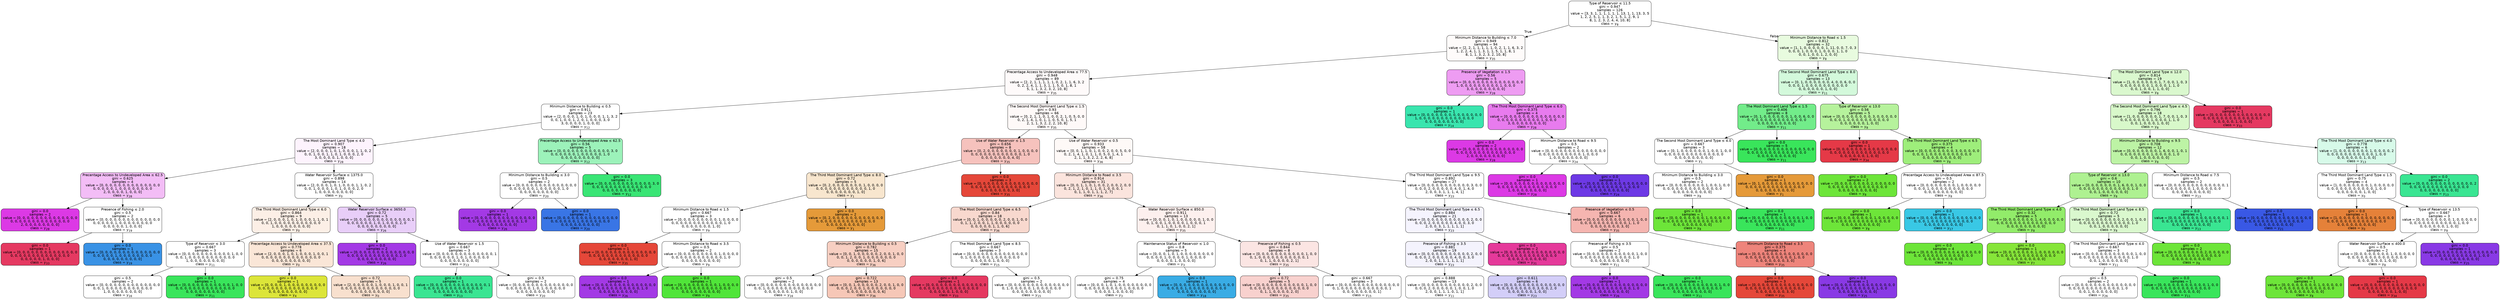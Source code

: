 digraph Tree {
node [shape=box, style="filled, rounded", color="black", fontname=helvetica] ;
edge [fontname=helvetica] ;
0 [label=<Type of Reservoir &le; 11.5<br/>gini = 0.947<br/>samples = 126<br/>value = [3, 3, 1, 1, 1, 1, 1, 1, 13, 1, 1, 13, 3, 5<br/>1, 2, 2, 5, 1, 1, 3, 2, 1, 5, 1, 2, 9, 1<br/>8, 1, 2, 3, 2, 4, 4, 10, 8]<br/>class = y<SUB>8</SUB>>, fillcolor="#ffffff"] ;
1 [label=<Minimum Distance to Building &le; 7.0<br/>gini = 0.949<br/>samples = 94<br/>value = [2, 2, 1, 1, 1, 1, 1, 0, 2, 1, 1, 6, 3, 2<br/>1, 2, 2, 4, 1, 1, 3, 1, 1, 5, 1, 1, 8, 1<br/>8, 1, 1, 3, 2, 3, 2, 10, 8]<br/>class = y<SUB>35</SUB>>, fillcolor="#fefbfa"] ;
0 -> 1 [labeldistance=2.5, labelangle=45, headlabel="True"] ;
2 [label=<Precentage Access to Undeveloped Area &le; 77.5<br/>gini = 0.948<br/>samples = 89<br/>value = [2, 2, 1, 1, 1, 1, 1, 0, 2, 1, 1, 6, 3, 2<br/>0, 2, 2, 4, 1, 1, 3, 1, 1, 5, 0, 1, 8, 1<br/>5, 1, 1, 3, 2, 3, 2, 10, 8]<br/>class = y<SUB>35</SUB>>, fillcolor="#fefafa"] ;
1 -> 2 ;
3 [label=<Minimum Distance to Building &le; 0.5<br/>gini = 0.911<br/>samples = 23<br/>value = [2, 0, 0, 0, 1, 0, 1, 0, 0, 0, 1, 1, 3, 2<br/>0, 0, 1, 0, 0, 1, 2, 0, 1, 0, 0, 0, 3, 0<br/>3, 0, 0, 0, 0, 1, 0, 0, 0]<br/>class = y<SUB>12</SUB>>, fillcolor="#ffffff"] ;
2 -> 3 ;
4 [label=<The Most Dominant Land Type &le; 4.0<br/>gini = 0.907<br/>samples = 18<br/>value = [2, 0, 0, 0, 1, 0, 1, 0, 0, 0, 1, 1, 0, 2<br/>0, 0, 1, 0, 0, 1, 1, 0, 1, 0, 0, 0, 2, 0<br/>3, 0, 0, 0, 0, 1, 0, 0, 0]<br/>class = y<SUB>28</SUB>>, fillcolor="#fdf3fd"] ;
3 -> 4 ;
5 [label=<Precentage Access to Undeveloped Area &le; 62.5<br/>gini = 0.625<br/>samples = 4<br/>value = [0, 0, 0, 0, 0, 0, 0, 0, 0, 0, 0, 0, 0, 0<br/>0, 0, 0, 0, 0, 1, 0, 0, 0, 0, 0, 0, 0, 0<br/>2, 0, 0, 0, 0, 1, 0, 0, 0]<br/>class = y<SUB>28</SUB>>, fillcolor="#f3bdf6"] ;
4 -> 5 ;
6 [label=<gini = 0.0<br/>samples = 2<br/>value = [0, 0, 0, 0, 0, 0, 0, 0, 0, 0, 0, 0, 0, 0<br/>0, 0, 0, 0, 0, 0, 0, 0, 0, 0, 0, 0, 0, 0<br/>2, 0, 0, 0, 0, 0, 0, 0, 0]<br/>class = y<SUB>28</SUB>>, fillcolor="#dc39e5"] ;
5 -> 6 ;
7 [label=<Presence of Fishing &le; 2.0<br/>gini = 0.5<br/>samples = 2<br/>value = [0, 0, 0, 0, 0, 0, 0, 0, 0, 0, 0, 0, 0, 0<br/>0, 0, 0, 0, 0, 1, 0, 0, 0, 0, 0, 0, 0, 0<br/>0, 0, 0, 0, 0, 1, 0, 0, 0]<br/>class = y<SUB>19</SUB>>, fillcolor="#ffffff"] ;
5 -> 7 ;
8 [label=<gini = 0.0<br/>samples = 1<br/>value = [0, 0, 0, 0, 0, 0, 0, 0, 0, 0, 0, 0, 0, 0<br/>0, 0, 0, 0, 0, 0, 0, 0, 0, 0, 0, 0, 0, 0<br/>0, 0, 0, 0, 0, 1, 0, 0, 0]<br/>class = y<SUB>33</SUB>>, fillcolor="#e53961"] ;
7 -> 8 ;
9 [label=<gini = 0.0<br/>samples = 1<br/>value = [0, 0, 0, 0, 0, 0, 0, 0, 0, 0, 0, 0, 0, 0<br/>0, 0, 0, 0, 0, 1, 0, 0, 0, 0, 0, 0, 0, 0<br/>0, 0, 0, 0, 0, 0, 0, 0, 0]<br/>class = y<SUB>19</SUB>>, fillcolor="#3992e5"] ;
7 -> 9 ;
10 [label=<Water Reservoir Surface &le; 1375.0<br/>gini = 0.898<br/>samples = 14<br/>value = [2, 0, 0, 0, 1, 0, 1, 0, 0, 0, 1, 1, 0, 2<br/>0, 0, 1, 0, 0, 0, 1, 0, 1, 0, 0, 0, 2, 0<br/>1, 0, 0, 0, 0, 0, 0, 0, 0]<br/>class = y<SUB>0</SUB>>, fillcolor="#ffffff"] ;
4 -> 10 ;
11 [label=<The Third Most Dominant Land Type &le; 6.0<br/>gini = 0.864<br/>samples = 9<br/>value = [2, 0, 0, 0, 1, 0, 1, 0, 0, 0, 1, 1, 0, 1<br/>0, 0, 1, 0, 0, 0, 0, 0, 0, 0, 0, 0, 0, 0<br/>1, 0, 0, 0, 0, 0, 0, 0, 0]<br/>class = y<SUB>0</SUB>>, fillcolor="#fcefe6"] ;
10 -> 11 ;
12 [label=<Type of Reservoir &le; 3.0<br/>gini = 0.667<br/>samples = 3<br/>value = [0, 0, 0, 0, 0, 0, 0, 0, 0, 0, 0, 1, 0, 0<br/>0, 0, 1, 0, 0, 0, 0, 0, 0, 0, 0, 0, 0, 0<br/>1, 0, 0, 0, 0, 0, 0, 0, 0]<br/>class = y<SUB>11</SUB>>, fillcolor="#ffffff"] ;
11 -> 12 ;
13 [label=<gini = 0.5<br/>samples = 2<br/>value = [0, 0, 0, 0, 0, 0, 0, 0, 0, 0, 0, 0, 0, 0<br/>0, 0, 1, 0, 0, 0, 0, 0, 0, 0, 0, 0, 0, 0<br/>1, 0, 0, 0, 0, 0, 0, 0, 0]<br/>class = y<SUB>16</SUB>>, fillcolor="#ffffff"] ;
12 -> 13 ;
14 [label=<gini = 0.0<br/>samples = 1<br/>value = [0, 0, 0, 0, 0, 0, 0, 0, 0, 0, 0, 1, 0, 0<br/>0, 0, 0, 0, 0, 0, 0, 0, 0, 0, 0, 0, 0, 0<br/>0, 0, 0, 0, 0, 0, 0, 0, 0]<br/>class = y<SUB>11</SUB>>, fillcolor="#39e55b"] ;
12 -> 14 ;
15 [label=<Precentage Access to Undeveloped Area &le; 37.5<br/>gini = 0.778<br/>samples = 6<br/>value = [2, 0, 0, 0, 1, 0, 1, 0, 0, 0, 1, 0, 0, 1<br/>0, 0, 0, 0, 0, 0, 0, 0, 0, 0, 0, 0, 0, 0<br/>0, 0, 0, 0, 0, 0, 0, 0, 0]<br/>class = y<SUB>0</SUB>>, fillcolor="#fae6d7"] ;
11 -> 15 ;
16 [label=<gini = 0.0<br/>samples = 1<br/>value = [0, 0, 0, 0, 1, 0, 0, 0, 0, 0, 0, 0, 0, 0<br/>0, 0, 0, 0, 0, 0, 0, 0, 0, 0, 0, 0, 0, 0<br/>0, 0, 0, 0, 0, 0, 0, 0, 0]<br/>class = y<SUB>4</SUB>>, fillcolor="#dce539"] ;
15 -> 16 ;
17 [label=<gini = 0.72<br/>samples = 5<br/>value = [2, 0, 0, 0, 0, 0, 1, 0, 0, 0, 1, 0, 0, 1<br/>0, 0, 0, 0, 0, 0, 0, 0, 0, 0, 0, 0, 0, 0<br/>0, 0, 0, 0, 0, 0, 0, 0, 0]<br/>class = y<SUB>0</SUB>>, fillcolor="#f8e0ce"] ;
15 -> 17 ;
18 [label=<Water Reservoir Surface &le; 3650.0<br/>gini = 0.72<br/>samples = 5<br/>value = [0, 0, 0, 0, 0, 0, 0, 0, 0, 0, 0, 0, 0, 1<br/>0, 0, 0, 0, 0, 0, 1, 0, 1, 0, 0, 0, 2, 0<br/>0, 0, 0, 0, 0, 0, 0, 0, 0]<br/>class = y<SUB>26</SUB>>, fillcolor="#e8cef8"] ;
10 -> 18 ;
19 [label=<gini = 0.0<br/>samples = 2<br/>value = [0, 0, 0, 0, 0, 0, 0, 0, 0, 0, 0, 0, 0, 0<br/>0, 0, 0, 0, 0, 0, 0, 0, 0, 0, 0, 0, 2, 0<br/>0, 0, 0, 0, 0, 0, 0, 0, 0]<br/>class = y<SUB>26</SUB>>, fillcolor="#a339e5"] ;
18 -> 19 ;
20 [label=<Use of Water Reservoir &le; 1.5<br/>gini = 0.667<br/>samples = 3<br/>value = [0, 0, 0, 0, 0, 0, 0, 0, 0, 0, 0, 0, 0, 1<br/>0, 0, 0, 0, 0, 0, 1, 0, 1, 0, 0, 0, 0, 0<br/>0, 0, 0, 0, 0, 0, 0, 0, 0]<br/>class = y<SUB>13</SUB>>, fillcolor="#ffffff"] ;
18 -> 20 ;
21 [label=<gini = 0.0<br/>samples = 1<br/>value = [0, 0, 0, 0, 0, 0, 0, 0, 0, 0, 0, 0, 0, 1<br/>0, 0, 0, 0, 0, 0, 0, 0, 0, 0, 0, 0, 0, 0<br/>0, 0, 0, 0, 0, 0, 0, 0, 0]<br/>class = y<SUB>13</SUB>>, fillcolor="#39e592"] ;
20 -> 21 ;
22 [label=<gini = 0.5<br/>samples = 2<br/>value = [0, 0, 0, 0, 0, 0, 0, 0, 0, 0, 0, 0, 0, 0<br/>0, 0, 0, 0, 0, 0, 1, 0, 1, 0, 0, 0, 0, 0<br/>0, 0, 0, 0, 0, 0, 0, 0, 0]<br/>class = y<SUB>20</SUB>>, fillcolor="#ffffff"] ;
20 -> 22 ;
23 [label=<Precentage Access to Undeveloped Area &le; 62.5<br/>gini = 0.56<br/>samples = 5<br/>value = [0, 0, 0, 0, 0, 0, 0, 0, 0, 0, 0, 0, 3, 0<br/>0, 0, 0, 0, 0, 0, 1, 0, 0, 0, 0, 0, 1, 0<br/>0, 0, 0, 0, 0, 0, 0, 0, 0]<br/>class = y<SUB>12</SUB>>, fillcolor="#9cf2ba"] ;
3 -> 23 ;
24 [label=<Minimum Distance to Building &le; 3.0<br/>gini = 0.5<br/>samples = 2<br/>value = [0, 0, 0, 0, 0, 0, 0, 0, 0, 0, 0, 0, 0, 0<br/>0, 0, 0, 0, 0, 0, 1, 0, 0, 0, 0, 0, 1, 0<br/>0, 0, 0, 0, 0, 0, 0, 0, 0]<br/>class = y<SUB>20</SUB>>, fillcolor="#ffffff"] ;
23 -> 24 ;
25 [label=<gini = 0.0<br/>samples = 1<br/>value = [0, 0, 0, 0, 0, 0, 0, 0, 0, 0, 0, 0, 0, 0<br/>0, 0, 0, 0, 0, 0, 0, 0, 0, 0, 0, 0, 1, 0<br/>0, 0, 0, 0, 0, 0, 0, 0, 0]<br/>class = y<SUB>26</SUB>>, fillcolor="#a339e5"] ;
24 -> 25 ;
26 [label=<gini = 0.0<br/>samples = 1<br/>value = [0, 0, 0, 0, 0, 0, 0, 0, 0, 0, 0, 0, 0, 0<br/>0, 0, 0, 0, 0, 0, 1, 0, 0, 0, 0, 0, 0, 0<br/>0, 0, 0, 0, 0, 0, 0, 0, 0]<br/>class = y<SUB>20</SUB>>, fillcolor="#3975e5"] ;
24 -> 26 ;
27 [label=<gini = 0.0<br/>samples = 3<br/>value = [0, 0, 0, 0, 0, 0, 0, 0, 0, 0, 0, 0, 3, 0<br/>0, 0, 0, 0, 0, 0, 0, 0, 0, 0, 0, 0, 0, 0<br/>0, 0, 0, 0, 0, 0, 0, 0, 0]<br/>class = y<SUB>12</SUB>>, fillcolor="#39e575"] ;
23 -> 27 ;
28 [label=<The Second Most Dominant Land Type &le; 1.5<br/>gini = 0.93<br/>samples = 66<br/>value = [0, 2, 1, 1, 0, 1, 0, 0, 2, 1, 0, 5, 0, 0<br/>0, 2, 1, 4, 1, 0, 1, 1, 0, 5, 0, 1, 5, 1<br/>2, 1, 1, 3, 2, 2, 2, 10, 8]<br/>class = y<SUB>35</SUB>>, fillcolor="#fef9f8"] ;
2 -> 28 ;
29 [label=<Use of Water Reservoir &le; 1.5<br/>gini = 0.656<br/>samples = 8<br/>value = [0, 2, 0, 0, 0, 0, 0, 0, 0, 1, 0, 0, 0, 0<br/>0, 0, 0, 0, 0, 0, 0, 0, 0, 0, 0, 0, 1, 0<br/>0, 0, 0, 0, 0, 0, 0, 4, 0]<br/>class = y<SUB>35</SUB>>, fillcolor="#f6c2bd"] ;
28 -> 29 ;
30 [label=<The Third Most Dominant Land Type &le; 8.0<br/>gini = 0.72<br/>samples = 5<br/>value = [0, 2, 0, 0, 0, 0, 0, 0, 0, 1, 0, 0, 0, 0<br/>0, 0, 0, 0, 0, 0, 0, 0, 0, 0, 0, 0, 1, 0<br/>0, 0, 0, 0, 0, 0, 0, 1, 0]<br/>class = y<SUB>1</SUB>>, fillcolor="#f8e6ce"] ;
29 -> 30 ;
31 [label=<Minimum Distance to Road &le; 1.5<br/>gini = 0.667<br/>samples = 3<br/>value = [0, 0, 0, 0, 0, 0, 0, 0, 0, 1, 0, 0, 0, 0<br/>0, 0, 0, 0, 0, 0, 0, 0, 0, 0, 0, 0, 1, 0<br/>0, 0, 0, 0, 0, 0, 0, 1, 0]<br/>class = y<SUB>9</SUB>>, fillcolor="#ffffff"] ;
30 -> 31 ;
32 [label=<gini = 0.0<br/>samples = 1<br/>value = [0, 0, 0, 0, 0, 0, 0, 0, 0, 0, 0, 0, 0, 0<br/>0, 0, 0, 0, 0, 0, 0, 0, 0, 0, 0, 0, 0, 0<br/>0, 0, 0, 0, 0, 0, 0, 1, 0]<br/>class = y<SUB>35</SUB>>, fillcolor="#e54739"] ;
31 -> 32 ;
33 [label=<Minimum Distance to Road &le; 3.5<br/>gini = 0.5<br/>samples = 2<br/>value = [0, 0, 0, 0, 0, 0, 0, 0, 0, 1, 0, 0, 0, 0<br/>0, 0, 0, 0, 0, 0, 0, 0, 0, 0, 0, 0, 1, 0<br/>0, 0, 0, 0, 0, 0, 0, 0, 0]<br/>class = y<SUB>9</SUB>>, fillcolor="#ffffff"] ;
31 -> 33 ;
34 [label=<gini = 0.0<br/>samples = 1<br/>value = [0, 0, 0, 0, 0, 0, 0, 0, 0, 0, 0, 0, 0, 0<br/>0, 0, 0, 0, 0, 0, 0, 0, 0, 0, 0, 0, 1, 0<br/>0, 0, 0, 0, 0, 0, 0, 0, 0]<br/>class = y<SUB>26</SUB>>, fillcolor="#a339e5"] ;
33 -> 34 ;
35 [label=<gini = 0.0<br/>samples = 1<br/>value = [0, 0, 0, 0, 0, 0, 0, 0, 0, 1, 0, 0, 0, 0<br/>0, 0, 0, 0, 0, 0, 0, 0, 0, 0, 0, 0, 0, 0<br/>0, 0, 0, 0, 0, 0, 0, 0, 0]<br/>class = y<SUB>9</SUB>>, fillcolor="#50e539"] ;
33 -> 35 ;
36 [label=<gini = 0.0<br/>samples = 2<br/>value = [0, 2, 0, 0, 0, 0, 0, 0, 0, 0, 0, 0, 0, 0<br/>0, 0, 0, 0, 0, 0, 0, 0, 0, 0, 0, 0, 0, 0<br/>0, 0, 0, 0, 0, 0, 0, 0, 0]<br/>class = y<SUB>1</SUB>>, fillcolor="#e59a39"] ;
30 -> 36 ;
37 [label=<gini = 0.0<br/>samples = 3<br/>value = [0, 0, 0, 0, 0, 0, 0, 0, 0, 0, 0, 0, 0, 0<br/>0, 0, 0, 0, 0, 0, 0, 0, 0, 0, 0, 0, 0, 0<br/>0, 0, 0, 0, 0, 0, 0, 3, 0]<br/>class = y<SUB>35</SUB>>, fillcolor="#e54739"] ;
29 -> 37 ;
38 [label=<Use of Water Reservoir &le; 0.5<br/>gini = 0.933<br/>samples = 58<br/>value = [0, 0, 1, 1, 0, 1, 0, 0, 2, 0, 0, 5, 0, 0<br/>0, 2, 1, 4, 1, 0, 1, 1, 0, 5, 0, 1, 4, 1<br/>2, 1, 1, 3, 2, 2, 2, 6, 8]<br/>class = y<SUB>36</SUB>>, fillcolor="#fef9f7"] ;
28 -> 38 ;
39 [label=<Minimum Distance to Road &le; 3.5<br/>gini = 0.914<br/>samples = 31<br/>value = [0, 0, 1, 1, 0, 1, 0, 0, 2, 0, 0, 2, 0, 0<br/>0, 2, 1, 2, 1, 0, 1, 1, 0, 1, 0, 0, 0, 1<br/>0, 1, 1, 0, 1, 1, 1, 2, 7]<br/>class = y<SUB>36</SUB>>, fillcolor="#fbe4dd"] ;
38 -> 39 ;
40 [label=<The Most Dominant Land Type &le; 6.5<br/>gini = 0.84<br/>samples = 18<br/>value = [0, 0, 1, 0, 0, 0, 0, 0, 2, 0, 0, 1, 0, 0<br/>0, 1, 1, 2, 0, 0, 1, 1, 0, 0, 0, 0, 0, 0<br/>0, 0, 0, 0, 0, 1, 1, 0, 6]<br/>class = y<SUB>36</SUB>>, fillcolor="#f8d8ce"] ;
39 -> 40 ;
41 [label=<Minimum Distance to Building &le; 0.5<br/>gini = 0.782<br/>samples = 15<br/>value = [0, 0, 1, 0, 0, 0, 0, 0, 2, 0, 0, 1, 0, 0<br/>0, 0, 1, 2, 0, 0, 1, 0, 0, 0, 0, 0, 0, 0<br/>0, 0, 0, 0, 0, 0, 1, 0, 6]<br/>class = y<SUB>36</SUB>>, fillcolor="#f7cfc2"] ;
40 -> 41 ;
42 [label=<gini = 0.5<br/>samples = 2<br/>value = [0, 0, 0, 0, 0, 0, 0, 0, 0, 0, 0, 0, 0, 0<br/>0, 0, 1, 0, 0, 0, 0, 0, 0, 0, 0, 0, 0, 0<br/>0, 0, 0, 0, 0, 0, 1, 0, 0]<br/>class = y<SUB>16</SUB>>, fillcolor="#ffffff"] ;
41 -> 42 ;
43 [label=<gini = 0.722<br/>samples = 13<br/>value = [0, 0, 1, 0, 0, 0, 0, 0, 2, 0, 0, 1, 0, 0<br/>0, 0, 0, 2, 0, 0, 1, 0, 0, 0, 0, 0, 0, 0<br/>0, 0, 0, 0, 0, 0, 0, 0, 6]<br/>class = y<SUB>36</SUB>>, fillcolor="#f6c7b7"] ;
41 -> 43 ;
44 [label=<The Most Dominant Land Type &le; 8.5<br/>gini = 0.667<br/>samples = 3<br/>value = [0, 0, 0, 0, 0, 0, 0, 0, 0, 0, 0, 0, 0, 0<br/>0, 1, 0, 0, 0, 0, 0, 1, 0, 0, 0, 0, 0, 0<br/>0, 0, 0, 0, 0, 1, 0, 0, 0]<br/>class = y<SUB>15</SUB>>, fillcolor="#ffffff"] ;
40 -> 44 ;
45 [label=<gini = 0.0<br/>samples = 1<br/>value = [0, 0, 0, 0, 0, 0, 0, 0, 0, 0, 0, 0, 0, 0<br/>0, 0, 0, 0, 0, 0, 0, 0, 0, 0, 0, 0, 0, 0<br/>0, 0, 0, 0, 0, 1, 0, 0, 0]<br/>class = y<SUB>33</SUB>>, fillcolor="#e53961"] ;
44 -> 45 ;
46 [label=<gini = 0.5<br/>samples = 2<br/>value = [0, 0, 0, 0, 0, 0, 0, 0, 0, 0, 0, 0, 0, 0<br/>0, 1, 0, 0, 0, 0, 0, 1, 0, 0, 0, 0, 0, 0<br/>0, 0, 0, 0, 0, 0, 0, 0, 0]<br/>class = y<SUB>15</SUB>>, fillcolor="#ffffff"] ;
44 -> 46 ;
47 [label=<Water Reservoir Surface &le; 850.0<br/>gini = 0.911<br/>samples = 13<br/>value = [0, 0, 0, 1, 0, 1, 0, 0, 0, 0, 0, 1, 0, 0<br/>0, 1, 0, 0, 1, 0, 0, 0, 0, 1, 0, 0, 0, 1<br/>0, 1, 1, 0, 1, 0, 0, 2, 1]<br/>class = y<SUB>35</SUB>>, fillcolor="#fdf0ee"] ;
39 -> 47 ;
48 [label=<Maintenance Status of Reservoir &le; 1.0<br/>gini = 0.8<br/>samples = 5<br/>value = [0, 0, 0, 1, 0, 1, 0, 0, 0, 0, 0, 0, 0, 0<br/>0, 0, 0, 0, 1, 0, 0, 0, 0, 1, 0, 0, 0, 0<br/>0, 0, 0, 0, 1, 0, 0, 0, 0]<br/>class = y<SUB>3</SUB>>, fillcolor="#ffffff"] ;
47 -> 48 ;
49 [label=<gini = 0.75<br/>samples = 4<br/>value = [0, 0, 0, 1, 0, 1, 0, 0, 0, 0, 0, 0, 0, 0<br/>0, 0, 0, 0, 0, 0, 0, 0, 0, 1, 0, 0, 0, 0<br/>0, 0, 0, 0, 1, 0, 0, 0, 0]<br/>class = y<SUB>3</SUB>>, fillcolor="#ffffff"] ;
48 -> 49 ;
50 [label=<gini = 0.0<br/>samples = 1<br/>value = [0, 0, 0, 0, 0, 0, 0, 0, 0, 0, 0, 0, 0, 0<br/>0, 0, 0, 0, 1, 0, 0, 0, 0, 0, 0, 0, 0, 0<br/>0, 0, 0, 0, 0, 0, 0, 0, 0]<br/>class = y<SUB>18</SUB>>, fillcolor="#39ace5"] ;
48 -> 50 ;
51 [label=<Presence of Fishing &le; 0.5<br/>gini = 0.844<br/>samples = 8<br/>value = [0, 0, 0, 0, 0, 0, 0, 0, 0, 0, 0, 1, 0, 0<br/>0, 1, 0, 0, 0, 0, 0, 0, 0, 0, 0, 0, 0, 1<br/>0, 1, 1, 0, 0, 0, 0, 2, 1]<br/>class = y<SUB>35</SUB>>, fillcolor="#fbe5e3"] ;
47 -> 51 ;
52 [label=<gini = 0.72<br/>samples = 5<br/>value = [0, 0, 0, 0, 0, 0, 0, 0, 0, 0, 0, 1, 0, 0<br/>0, 0, 0, 0, 0, 0, 0, 0, 0, 0, 0, 0, 0, 0<br/>0, 1, 1, 0, 0, 0, 0, 2, 0]<br/>class = y<SUB>35</SUB>>, fillcolor="#f8d1ce"] ;
51 -> 52 ;
53 [label=<gini = 0.667<br/>samples = 3<br/>value = [0, 0, 0, 0, 0, 0, 0, 0, 0, 0, 0, 0, 0, 0<br/>0, 1, 0, 0, 0, 0, 0, 0, 0, 0, 0, 0, 0, 1<br/>0, 0, 0, 0, 0, 0, 0, 0, 1]<br/>class = y<SUB>15</SUB>>, fillcolor="#ffffff"] ;
51 -> 53 ;
54 [label=<The Third Most Dominant Land Type &le; 9.5<br/>gini = 0.892<br/>samples = 27<br/>value = [0, 0, 0, 0, 0, 0, 0, 0, 0, 0, 0, 3, 0, 0<br/>0, 0, 0, 2, 0, 0, 0, 0, 0, 4, 0, 1, 4, 0<br/>2, 0, 0, 3, 1, 1, 1, 4, 1]<br/>class = y<SUB>23</SUB>>, fillcolor="#ffffff"] ;
38 -> 54 ;
55 [label=<The Third Most Dominant Land Type &le; 6.5<br/>gini = 0.884<br/>samples = 21<br/>value = [0, 0, 0, 0, 0, 0, 0, 0, 0, 0, 0, 2, 0, 0<br/>0, 0, 0, 2, 0, 0, 0, 0, 0, 4, 0, 0, 3, 0<br/>2, 0, 0, 3, 1, 1, 1, 1, 1]<br/>class = y<SUB>23</SUB>>, fillcolor="#f5f4fe"] ;
54 -> 55 ;
56 [label=<Presence of Fishing &le; 3.5<br/>gini = 0.881<br/>samples = 19<br/>value = [0, 0, 0, 0, 0, 0, 0, 0, 0, 0, 0, 2, 0, 0<br/>0, 0, 0, 2, 0, 0, 0, 0, 0, 4, 0, 0, 3, 0<br/>2, 0, 0, 1, 1, 1, 1, 1, 1]<br/>class = y<SUB>23</SUB>>, fillcolor="#f4f3fd"] ;
55 -> 56 ;
57 [label=<gini = 0.888<br/>samples = 13<br/>value = [0, 0, 0, 0, 0, 0, 0, 0, 0, 0, 0, 2, 0, 0<br/>0, 0, 0, 2, 0, 0, 0, 0, 0, 1, 0, 0, 1, 0<br/>2, 0, 0, 1, 1, 1, 0, 1, 1]<br/>class = y<SUB>11</SUB>>, fillcolor="#ffffff"] ;
56 -> 57 ;
58 [label=<gini = 0.611<br/>samples = 6<br/>value = [0, 0, 0, 0, 0, 0, 0, 0, 0, 0, 0, 0, 0, 0<br/>0, 0, 0, 0, 0, 0, 0, 0, 0, 3, 0, 0, 2, 0<br/>0, 0, 0, 0, 0, 0, 1, 0, 0]<br/>class = y<SUB>23</SUB>>, fillcolor="#d3cef8"] ;
56 -> 58 ;
59 [label=<gini = 0.0<br/>samples = 2<br/>value = [0, 0, 0, 0, 0, 0, 0, 0, 0, 0, 0, 0, 0, 0<br/>0, 0, 0, 0, 0, 0, 0, 0, 0, 0, 0, 0, 0, 0<br/>0, 0, 0, 2, 0, 0, 0, 0, 0]<br/>class = y<SUB>31</SUB>>, fillcolor="#e5399a"] ;
55 -> 59 ;
60 [label=<Presence of Vegetation &le; 0.5<br/>gini = 0.667<br/>samples = 6<br/>value = [0, 0, 0, 0, 0, 0, 0, 0, 0, 0, 0, 1, 0, 0<br/>0, 0, 0, 0, 0, 0, 0, 0, 0, 0, 0, 1, 1, 0<br/>0, 0, 0, 0, 0, 0, 0, 3, 0]<br/>class = y<SUB>35</SUB>>, fillcolor="#f5b5b0"] ;
54 -> 60 ;
61 [label=<Presence of Fishing &le; 3.5<br/>gini = 0.5<br/>samples = 2<br/>value = [0, 0, 0, 0, 0, 0, 0, 0, 0, 0, 0, 1, 0, 0<br/>0, 0, 0, 0, 0, 0, 0, 0, 0, 0, 0, 0, 1, 0<br/>0, 0, 0, 0, 0, 0, 0, 0, 0]<br/>class = y<SUB>11</SUB>>, fillcolor="#ffffff"] ;
60 -> 61 ;
62 [label=<gini = 0.0<br/>samples = 1<br/>value = [0, 0, 0, 0, 0, 0, 0, 0, 0, 0, 0, 0, 0, 0<br/>0, 0, 0, 0, 0, 0, 0, 0, 0, 0, 0, 0, 1, 0<br/>0, 0, 0, 0, 0, 0, 0, 0, 0]<br/>class = y<SUB>26</SUB>>, fillcolor="#a339e5"] ;
61 -> 62 ;
63 [label=<gini = 0.0<br/>samples = 1<br/>value = [0, 0, 0, 0, 0, 0, 0, 0, 0, 0, 0, 1, 0, 0<br/>0, 0, 0, 0, 0, 0, 0, 0, 0, 0, 0, 0, 0, 0<br/>0, 0, 0, 0, 0, 0, 0, 0, 0]<br/>class = y<SUB>11</SUB>>, fillcolor="#39e55b"] ;
61 -> 63 ;
64 [label=<Minimum Distance to Road &le; 3.5<br/>gini = 0.375<br/>samples = 4<br/>value = [0, 0, 0, 0, 0, 0, 0, 0, 0, 0, 0, 0, 0, 0<br/>0, 0, 0, 0, 0, 0, 0, 0, 0, 0, 0, 1, 0, 0<br/>0, 0, 0, 0, 0, 0, 0, 3, 0]<br/>class = y<SUB>35</SUB>>, fillcolor="#ee847b"] ;
60 -> 64 ;
65 [label=<gini = 0.0<br/>samples = 3<br/>value = [0, 0, 0, 0, 0, 0, 0, 0, 0, 0, 0, 0, 0, 0<br/>0, 0, 0, 0, 0, 0, 0, 0, 0, 0, 0, 0, 0, 0<br/>0, 0, 0, 0, 0, 0, 0, 3, 0]<br/>class = y<SUB>35</SUB>>, fillcolor="#e54739"] ;
64 -> 65 ;
66 [label=<gini = 0.0<br/>samples = 1<br/>value = [0, 0, 0, 0, 0, 0, 0, 0, 0, 0, 0, 0, 0, 0<br/>0, 0, 0, 0, 0, 0, 0, 0, 0, 0, 0, 1, 0, 0<br/>0, 0, 0, 0, 0, 0, 0, 0, 0]<br/>class = y<SUB>25</SUB>>, fillcolor="#8939e5"] ;
64 -> 66 ;
67 [label=<Presence of Vegetation &le; 1.5<br/>gini = 0.56<br/>samples = 5<br/>value = [0, 0, 0, 0, 0, 0, 0, 0, 0, 0, 0, 0, 0, 0<br/>1, 0, 0, 0, 0, 0, 0, 0, 0, 0, 1, 0, 0, 0<br/>3, 0, 0, 0, 0, 0, 0, 0, 0]<br/>class = y<SUB>28</SUB>>, fillcolor="#ee9cf2"] ;
1 -> 67 ;
68 [label=<gini = 0.0<br/>samples = 1<br/>value = [0, 0, 0, 0, 0, 0, 0, 0, 0, 0, 0, 0, 0, 0<br/>1, 0, 0, 0, 0, 0, 0, 0, 0, 0, 0, 0, 0, 0<br/>0, 0, 0, 0, 0, 0, 0, 0, 0]<br/>class = y<SUB>14</SUB>>, fillcolor="#39e5ae"] ;
67 -> 68 ;
69 [label=<The Third Most Dominant Land Type &le; 6.0<br/>gini = 0.375<br/>samples = 4<br/>value = [0, 0, 0, 0, 0, 0, 0, 0, 0, 0, 0, 0, 0, 0<br/>0, 0, 0, 0, 0, 0, 0, 0, 0, 0, 1, 0, 0, 0<br/>3, 0, 0, 0, 0, 0, 0, 0, 0]<br/>class = y<SUB>28</SUB>>, fillcolor="#e87bee"] ;
67 -> 69 ;
70 [label=<gini = 0.0<br/>samples = 2<br/>value = [0, 0, 0, 0, 0, 0, 0, 0, 0, 0, 0, 0, 0, 0<br/>0, 0, 0, 0, 0, 0, 0, 0, 0, 0, 0, 0, 0, 0<br/>2, 0, 0, 0, 0, 0, 0, 0, 0]<br/>class = y<SUB>28</SUB>>, fillcolor="#dc39e5"] ;
69 -> 70 ;
71 [label=<Minimum Distance to Road &le; 9.5<br/>gini = 0.5<br/>samples = 2<br/>value = [0, 0, 0, 0, 0, 0, 0, 0, 0, 0, 0, 0, 0, 0<br/>0, 0, 0, 0, 0, 0, 0, 0, 0, 0, 1, 0, 0, 0<br/>1, 0, 0, 0, 0, 0, 0, 0, 0]<br/>class = y<SUB>24</SUB>>, fillcolor="#ffffff"] ;
69 -> 71 ;
72 [label=<gini = 0.0<br/>samples = 1<br/>value = [0, 0, 0, 0, 0, 0, 0, 0, 0, 0, 0, 0, 0, 0<br/>0, 0, 0, 0, 0, 0, 0, 0, 0, 0, 0, 0, 0, 0<br/>1, 0, 0, 0, 0, 0, 0, 0, 0]<br/>class = y<SUB>28</SUB>>, fillcolor="#dc39e5"] ;
71 -> 72 ;
73 [label=<gini = 0.0<br/>samples = 1<br/>value = [0, 0, 0, 0, 0, 0, 0, 0, 0, 0, 0, 0, 0, 0<br/>0, 0, 0, 0, 0, 0, 0, 0, 0, 0, 1, 0, 0, 0<br/>0, 0, 0, 0, 0, 0, 0, 0, 0]<br/>class = y<SUB>24</SUB>>, fillcolor="#6d39e5"] ;
71 -> 73 ;
74 [label=<Minimum Distance to Road &le; 1.5<br/>gini = 0.812<br/>samples = 32<br/>value = [1, 1, 0, 0, 0, 0, 0, 1, 11, 0, 0, 7, 0, 3<br/>0, 0, 0, 1, 0, 0, 0, 1, 0, 0, 0, 1, 1, 0<br/>0, 0, 1, 0, 0, 1, 2, 0, 0]<br/>class = y<SUB>8</SUB>>, fillcolor="#e8fbdf"] ;
0 -> 74 [labeldistance=2.5, labelangle=-45, headlabel="False"] ;
75 [label=<The Second Most Dominant Land Type &le; 8.0<br/>gini = 0.675<br/>samples = 13<br/>value = [0, 1, 0, 0, 0, 0, 0, 0, 4, 0, 0, 6, 0, 0<br/>0, 0, 0, 1, 0, 0, 0, 0, 0, 0, 0, 0, 0, 0<br/>0, 0, 0, 0, 0, 0, 1, 0, 0]<br/>class = y<SUB>11</SUB>>, fillcolor="#d3f9db"] ;
74 -> 75 ;
76 [label=<The Most Dominant Land Type &le; 1.5<br/>gini = 0.406<br/>samples = 8<br/>value = [0, 1, 0, 0, 0, 0, 0, 0, 1, 0, 0, 6, 0, 0<br/>0, 0, 0, 0, 0, 0, 0, 0, 0, 0, 0, 0, 0, 0<br/>0, 0, 0, 0, 0, 0, 0, 0, 0]<br/>class = y<SUB>11</SUB>>, fillcolor="#72ec8a"] ;
75 -> 76 ;
77 [label=<The Second Most Dominant Land Type &le; 4.0<br/>gini = 0.667<br/>samples = 3<br/>value = [0, 1, 0, 0, 0, 0, 0, 0, 1, 0, 0, 1, 0, 0<br/>0, 0, 0, 0, 0, 0, 0, 0, 0, 0, 0, 0, 0, 0<br/>0, 0, 0, 0, 0, 0, 0, 0, 0]<br/>class = y<SUB>1</SUB>>, fillcolor="#ffffff"] ;
76 -> 77 ;
78 [label=<Minimum Distance to Building &le; 3.0<br/>gini = 0.5<br/>samples = 2<br/>value = [0, 0, 0, 0, 0, 0, 0, 0, 1, 0, 0, 1, 0, 0<br/>0, 0, 0, 0, 0, 0, 0, 0, 0, 0, 0, 0, 0, 0<br/>0, 0, 0, 0, 0, 0, 0, 0, 0]<br/>class = y<SUB>8</SUB>>, fillcolor="#ffffff"] ;
77 -> 78 ;
79 [label=<gini = 0.0<br/>samples = 1<br/>value = [0, 0, 0, 0, 0, 0, 0, 0, 1, 0, 0, 0, 0, 0<br/>0, 0, 0, 0, 0, 0, 0, 0, 0, 0, 0, 0, 0, 0<br/>0, 0, 0, 0, 0, 0, 0, 0, 0]<br/>class = y<SUB>8</SUB>>, fillcolor="#6de539"] ;
78 -> 79 ;
80 [label=<gini = 0.0<br/>samples = 1<br/>value = [0, 0, 0, 0, 0, 0, 0, 0, 0, 0, 0, 1, 0, 0<br/>0, 0, 0, 0, 0, 0, 0, 0, 0, 0, 0, 0, 0, 0<br/>0, 0, 0, 0, 0, 0, 0, 0, 0]<br/>class = y<SUB>11</SUB>>, fillcolor="#39e55b"] ;
78 -> 80 ;
81 [label=<gini = 0.0<br/>samples = 1<br/>value = [0, 1, 0, 0, 0, 0, 0, 0, 0, 0, 0, 0, 0, 0<br/>0, 0, 0, 0, 0, 0, 0, 0, 0, 0, 0, 0, 0, 0<br/>0, 0, 0, 0, 0, 0, 0, 0, 0]<br/>class = y<SUB>1</SUB>>, fillcolor="#e59a39"] ;
77 -> 81 ;
82 [label=<gini = 0.0<br/>samples = 5<br/>value = [0, 0, 0, 0, 0, 0, 0, 0, 0, 0, 0, 5, 0, 0<br/>0, 0, 0, 0, 0, 0, 0, 0, 0, 0, 0, 0, 0, 0<br/>0, 0, 0, 0, 0, 0, 0, 0, 0]<br/>class = y<SUB>11</SUB>>, fillcolor="#39e55b"] ;
76 -> 82 ;
83 [label=<Type of Reservoir &le; 13.0<br/>gini = 0.56<br/>samples = 5<br/>value = [0, 0, 0, 0, 0, 0, 0, 0, 3, 0, 0, 0, 0, 0<br/>0, 0, 0, 1, 0, 0, 0, 0, 0, 0, 0, 0, 0, 0<br/>0, 0, 0, 0, 0, 0, 1, 0, 0]<br/>class = y<SUB>8</SUB>>, fillcolor="#b6f29c"] ;
75 -> 83 ;
84 [label=<gini = 0.0<br/>samples = 1<br/>value = [0, 0, 0, 0, 0, 0, 0, 0, 0, 0, 0, 0, 0, 0<br/>0, 0, 0, 0, 0, 0, 0, 0, 0, 0, 0, 0, 0, 0<br/>0, 0, 0, 0, 0, 0, 1, 0, 0]<br/>class = y<SUB>34</SUB>>, fillcolor="#e53947"] ;
83 -> 84 ;
85 [label=<The Third Most Dominant Land Type &le; 6.5<br/>gini = 0.375<br/>samples = 4<br/>value = [0, 0, 0, 0, 0, 0, 0, 0, 3, 0, 0, 0, 0, 0<br/>0, 0, 0, 1, 0, 0, 0, 0, 0, 0, 0, 0, 0, 0<br/>0, 0, 0, 0, 0, 0, 0, 0, 0]<br/>class = y<SUB>8</SUB>>, fillcolor="#9eee7b"] ;
83 -> 85 ;
86 [label=<gini = 0.0<br/>samples = 2<br/>value = [0, 0, 0, 0, 0, 0, 0, 0, 2, 0, 0, 0, 0, 0<br/>0, 0, 0, 0, 0, 0, 0, 0, 0, 0, 0, 0, 0, 0<br/>0, 0, 0, 0, 0, 0, 0, 0, 0]<br/>class = y<SUB>8</SUB>>, fillcolor="#6de539"] ;
85 -> 86 ;
87 [label=<Precentage Access to Undeveloped Area &le; 87.5<br/>gini = 0.5<br/>samples = 2<br/>value = [0, 0, 0, 0, 0, 0, 0, 0, 1, 0, 0, 0, 0, 0<br/>0, 0, 0, 1, 0, 0, 0, 0, 0, 0, 0, 0, 0, 0<br/>0, 0, 0, 0, 0, 0, 0, 0, 0]<br/>class = y<SUB>8</SUB>>, fillcolor="#ffffff"] ;
85 -> 87 ;
88 [label=<gini = 0.0<br/>samples = 1<br/>value = [0, 0, 0, 0, 0, 0, 0, 0, 1, 0, 0, 0, 0, 0<br/>0, 0, 0, 0, 0, 0, 0, 0, 0, 0, 0, 0, 0, 0<br/>0, 0, 0, 0, 0, 0, 0, 0, 0]<br/>class = y<SUB>8</SUB>>, fillcolor="#6de539"] ;
87 -> 88 ;
89 [label=<gini = 0.0<br/>samples = 1<br/>value = [0, 0, 0, 0, 0, 0, 0, 0, 0, 0, 0, 0, 0, 0<br/>0, 0, 0, 1, 0, 0, 0, 0, 0, 0, 0, 0, 0, 0<br/>0, 0, 0, 0, 0, 0, 0, 0, 0]<br/>class = y<SUB>17</SUB>>, fillcolor="#39c8e5"] ;
87 -> 89 ;
90 [label=<The Most Dominant Land Type &le; 12.0<br/>gini = 0.814<br/>samples = 19<br/>value = [1, 0, 0, 0, 0, 0, 0, 1, 7, 0, 0, 1, 0, 3<br/>0, 0, 0, 0, 0, 0, 0, 1, 0, 0, 0, 1, 1, 0<br/>0, 0, 1, 0, 0, 1, 1, 0, 0]<br/>class = y<SUB>8</SUB>>, fillcolor="#daf8ce"] ;
74 -> 90 ;
91 [label=<The Second Most Dominant Land Type &le; 4.5<br/>gini = 0.796<br/>samples = 18<br/>value = [1, 0, 0, 0, 0, 0, 0, 1, 7, 0, 0, 1, 0, 3<br/>0, 0, 0, 0, 0, 0, 0, 1, 0, 0, 0, 1, 1, 0<br/>0, 0, 1, 0, 0, 0, 1, 0, 0]<br/>class = y<SUB>8</SUB>>, fillcolor="#d8f8ca"] ;
90 -> 91 ;
92 [label=<Minimum Distance to Building &le; 9.5<br/>gini = 0.708<br/>samples = 12<br/>value = [0, 0, 0, 0, 0, 0, 0, 1, 6, 0, 0, 1, 0, 1<br/>0, 0, 0, 0, 0, 0, 0, 1, 0, 0, 0, 0, 1, 0<br/>0, 0, 1, 0, 0, 0, 0, 0, 0]<br/>class = y<SUB>8</SUB>>, fillcolor="#bdf3a5"] ;
91 -> 92 ;
93 [label=<Type of Reservoir &le; 13.0<br/>gini = 0.6<br/>samples = 10<br/>value = [0, 0, 0, 0, 0, 0, 0, 1, 6, 0, 0, 1, 0, 0<br/>0, 0, 0, 0, 0, 0, 0, 0, 0, 0, 0, 0, 1, 0<br/>0, 0, 1, 0, 0, 0, 0, 0, 0]<br/>class = y<SUB>8</SUB>>, fillcolor="#aef191"] ;
92 -> 93 ;
94 [label=<The Third Most Dominant Land Type &le; 4.0<br/>gini = 0.32<br/>samples = 5<br/>value = [0, 0, 0, 0, 0, 0, 0, 1, 4, 0, 0, 0, 0, 0<br/>0, 0, 0, 0, 0, 0, 0, 0, 0, 0, 0, 0, 0, 0<br/>0, 0, 0, 0, 0, 0, 0, 0, 0]<br/>class = y<SUB>8</SUB>>, fillcolor="#92ec6a"] ;
93 -> 94 ;
95 [label=<gini = 0.0<br/>samples = 4<br/>value = [0, 0, 0, 0, 0, 0, 0, 0, 4, 0, 0, 0, 0, 0<br/>0, 0, 0, 0, 0, 0, 0, 0, 0, 0, 0, 0, 0, 0<br/>0, 0, 0, 0, 0, 0, 0, 0, 0]<br/>class = y<SUB>8</SUB>>, fillcolor="#6de539"] ;
94 -> 95 ;
96 [label=<gini = 0.0<br/>samples = 1<br/>value = [0, 0, 0, 0, 0, 0, 0, 1, 0, 0, 0, 0, 0, 0<br/>0, 0, 0, 0, 0, 0, 0, 0, 0, 0, 0, 0, 0, 0<br/>0, 0, 0, 0, 0, 0, 0, 0, 0]<br/>class = y<SUB>7</SUB>>, fillcolor="#86e539"] ;
94 -> 96 ;
97 [label=<The Third Most Dominant Land Type &le; 8.5<br/>gini = 0.72<br/>samples = 5<br/>value = [0, 0, 0, 0, 0, 0, 0, 0, 2, 0, 0, 1, 0, 0<br/>0, 0, 0, 0, 0, 0, 0, 0, 0, 0, 0, 0, 1, 0<br/>0, 0, 1, 0, 0, 0, 0, 0, 0]<br/>class = y<SUB>8</SUB>>, fillcolor="#daf8ce"] ;
93 -> 97 ;
98 [label=<The Third Most Dominant Land Type &le; 4.0<br/>gini = 0.667<br/>samples = 3<br/>value = [0, 0, 0, 0, 0, 0, 0, 0, 0, 0, 0, 1, 0, 0<br/>0, 0, 0, 0, 0, 0, 0, 0, 0, 0, 0, 0, 1, 0<br/>0, 0, 1, 0, 0, 0, 0, 0, 0]<br/>class = y<SUB>11</SUB>>, fillcolor="#ffffff"] ;
97 -> 98 ;
99 [label=<gini = 0.5<br/>samples = 2<br/>value = [0, 0, 0, 0, 0, 0, 0, 0, 0, 0, 0, 0, 0, 0<br/>0, 0, 0, 0, 0, 0, 0, 0, 0, 0, 0, 0, 1, 0<br/>0, 0, 1, 0, 0, 0, 0, 0, 0]<br/>class = y<SUB>26</SUB>>, fillcolor="#ffffff"] ;
98 -> 99 ;
100 [label=<gini = 0.0<br/>samples = 1<br/>value = [0, 0, 0, 0, 0, 0, 0, 0, 0, 0, 0, 1, 0, 0<br/>0, 0, 0, 0, 0, 0, 0, 0, 0, 0, 0, 0, 0, 0<br/>0, 0, 0, 0, 0, 0, 0, 0, 0]<br/>class = y<SUB>11</SUB>>, fillcolor="#39e55b"] ;
98 -> 100 ;
101 [label=<gini = 0.0<br/>samples = 2<br/>value = [0, 0, 0, 0, 0, 0, 0, 0, 2, 0, 0, 0, 0, 0<br/>0, 0, 0, 0, 0, 0, 0, 0, 0, 0, 0, 0, 0, 0<br/>0, 0, 0, 0, 0, 0, 0, 0, 0]<br/>class = y<SUB>8</SUB>>, fillcolor="#6de539"] ;
97 -> 101 ;
102 [label=<Minimum Distance to Road &le; 7.5<br/>gini = 0.5<br/>samples = 2<br/>value = [0, 0, 0, 0, 0, 0, 0, 0, 0, 0, 0, 0, 0, 1<br/>0, 0, 0, 0, 0, 0, 0, 1, 0, 0, 0, 0, 0, 0<br/>0, 0, 0, 0, 0, 0, 0, 0, 0]<br/>class = y<SUB>13</SUB>>, fillcolor="#ffffff"] ;
92 -> 102 ;
103 [label=<gini = 0.0<br/>samples = 1<br/>value = [0, 0, 0, 0, 0, 0, 0, 0, 0, 0, 0, 0, 0, 1<br/>0, 0, 0, 0, 0, 0, 0, 0, 0, 0, 0, 0, 0, 0<br/>0, 0, 0, 0, 0, 0, 0, 0, 0]<br/>class = y<SUB>13</SUB>>, fillcolor="#39e592"] ;
102 -> 103 ;
104 [label=<gini = 0.0<br/>samples = 1<br/>value = [0, 0, 0, 0, 0, 0, 0, 0, 0, 0, 0, 0, 0, 0<br/>0, 0, 0, 0, 0, 0, 0, 1, 0, 0, 0, 0, 0, 0<br/>0, 0, 0, 0, 0, 0, 0, 0, 0]<br/>class = y<SUB>21</SUB>>, fillcolor="#3958e5"] ;
102 -> 104 ;
105 [label=<The Third Most Dominant Land Type &le; 4.0<br/>gini = 0.778<br/>samples = 6<br/>value = [1, 0, 0, 0, 0, 0, 0, 0, 1, 0, 0, 0, 0, 2<br/>0, 0, 0, 0, 0, 0, 0, 0, 0, 0, 0, 1, 0, 0<br/>0, 0, 0, 0, 0, 0, 1, 0, 0]<br/>class = y<SUB>13</SUB>>, fillcolor="#d7fae9"] ;
91 -> 105 ;
106 [label=<The Third Most Dominant Land Type &le; 1.5<br/>gini = 0.75<br/>samples = 4<br/>value = [1, 0, 0, 0, 0, 0, 0, 0, 1, 0, 0, 0, 0, 0<br/>0, 0, 0, 0, 0, 0, 0, 0, 0, 0, 0, 1, 0, 0<br/>0, 0, 0, 0, 0, 0, 1, 0, 0]<br/>class = y<SUB>0</SUB>>, fillcolor="#ffffff"] ;
105 -> 106 ;
107 [label=<gini = 0.0<br/>samples = 1<br/>value = [1, 0, 0, 0, 0, 0, 0, 0, 0, 0, 0, 0, 0, 0<br/>0, 0, 0, 0, 0, 0, 0, 0, 0, 0, 0, 0, 0, 0<br/>0, 0, 0, 0, 0, 0, 0, 0, 0]<br/>class = y<SUB>0</SUB>>, fillcolor="#e58139"] ;
106 -> 107 ;
108 [label=<Type of Reservoir &le; 13.5<br/>gini = 0.667<br/>samples = 3<br/>value = [0, 0, 0, 0, 0, 0, 0, 0, 1, 0, 0, 0, 0, 0<br/>0, 0, 0, 0, 0, 0, 0, 0, 0, 0, 0, 1, 0, 0<br/>0, 0, 0, 0, 0, 0, 1, 0, 0]<br/>class = y<SUB>8</SUB>>, fillcolor="#ffffff"] ;
106 -> 108 ;
109 [label=<Water Reservoir Surface &le; 400.0<br/>gini = 0.5<br/>samples = 2<br/>value = [0, 0, 0, 0, 0, 0, 0, 0, 1, 0, 0, 0, 0, 0<br/>0, 0, 0, 0, 0, 0, 0, 0, 0, 0, 0, 0, 0, 0<br/>0, 0, 0, 0, 0, 0, 1, 0, 0]<br/>class = y<SUB>8</SUB>>, fillcolor="#ffffff"] ;
108 -> 109 ;
110 [label=<gini = 0.0<br/>samples = 1<br/>value = [0, 0, 0, 0, 0, 0, 0, 0, 1, 0, 0, 0, 0, 0<br/>0, 0, 0, 0, 0, 0, 0, 0, 0, 0, 0, 0, 0, 0<br/>0, 0, 0, 0, 0, 0, 0, 0, 0]<br/>class = y<SUB>8</SUB>>, fillcolor="#6de539"] ;
109 -> 110 ;
111 [label=<gini = 0.0<br/>samples = 1<br/>value = [0, 0, 0, 0, 0, 0, 0, 0, 0, 0, 0, 0, 0, 0<br/>0, 0, 0, 0, 0, 0, 0, 0, 0, 0, 0, 0, 0, 0<br/>0, 0, 0, 0, 0, 0, 1, 0, 0]<br/>class = y<SUB>34</SUB>>, fillcolor="#e53947"] ;
109 -> 111 ;
112 [label=<gini = 0.0<br/>samples = 1<br/>value = [0, 0, 0, 0, 0, 0, 0, 0, 0, 0, 0, 0, 0, 0<br/>0, 0, 0, 0, 0, 0, 0, 0, 0, 0, 0, 1, 0, 0<br/>0, 0, 0, 0, 0, 0, 0, 0, 0]<br/>class = y<SUB>25</SUB>>, fillcolor="#8939e5"] ;
108 -> 112 ;
113 [label=<gini = 0.0<br/>samples = 2<br/>value = [0, 0, 0, 0, 0, 0, 0, 0, 0, 0, 0, 0, 0, 2<br/>0, 0, 0, 0, 0, 0, 0, 0, 0, 0, 0, 0, 0, 0<br/>0, 0, 0, 0, 0, 0, 0, 0, 0]<br/>class = y<SUB>13</SUB>>, fillcolor="#39e592"] ;
105 -> 113 ;
114 [label=<gini = 0.0<br/>samples = 1<br/>value = [0, 0, 0, 0, 0, 0, 0, 0, 0, 0, 0, 0, 0, 0<br/>0, 0, 0, 0, 0, 0, 0, 0, 0, 0, 0, 0, 0, 0<br/>0, 0, 0, 0, 0, 1, 0, 0, 0]<br/>class = y<SUB>33</SUB>>, fillcolor="#e53961"] ;
90 -> 114 ;
}